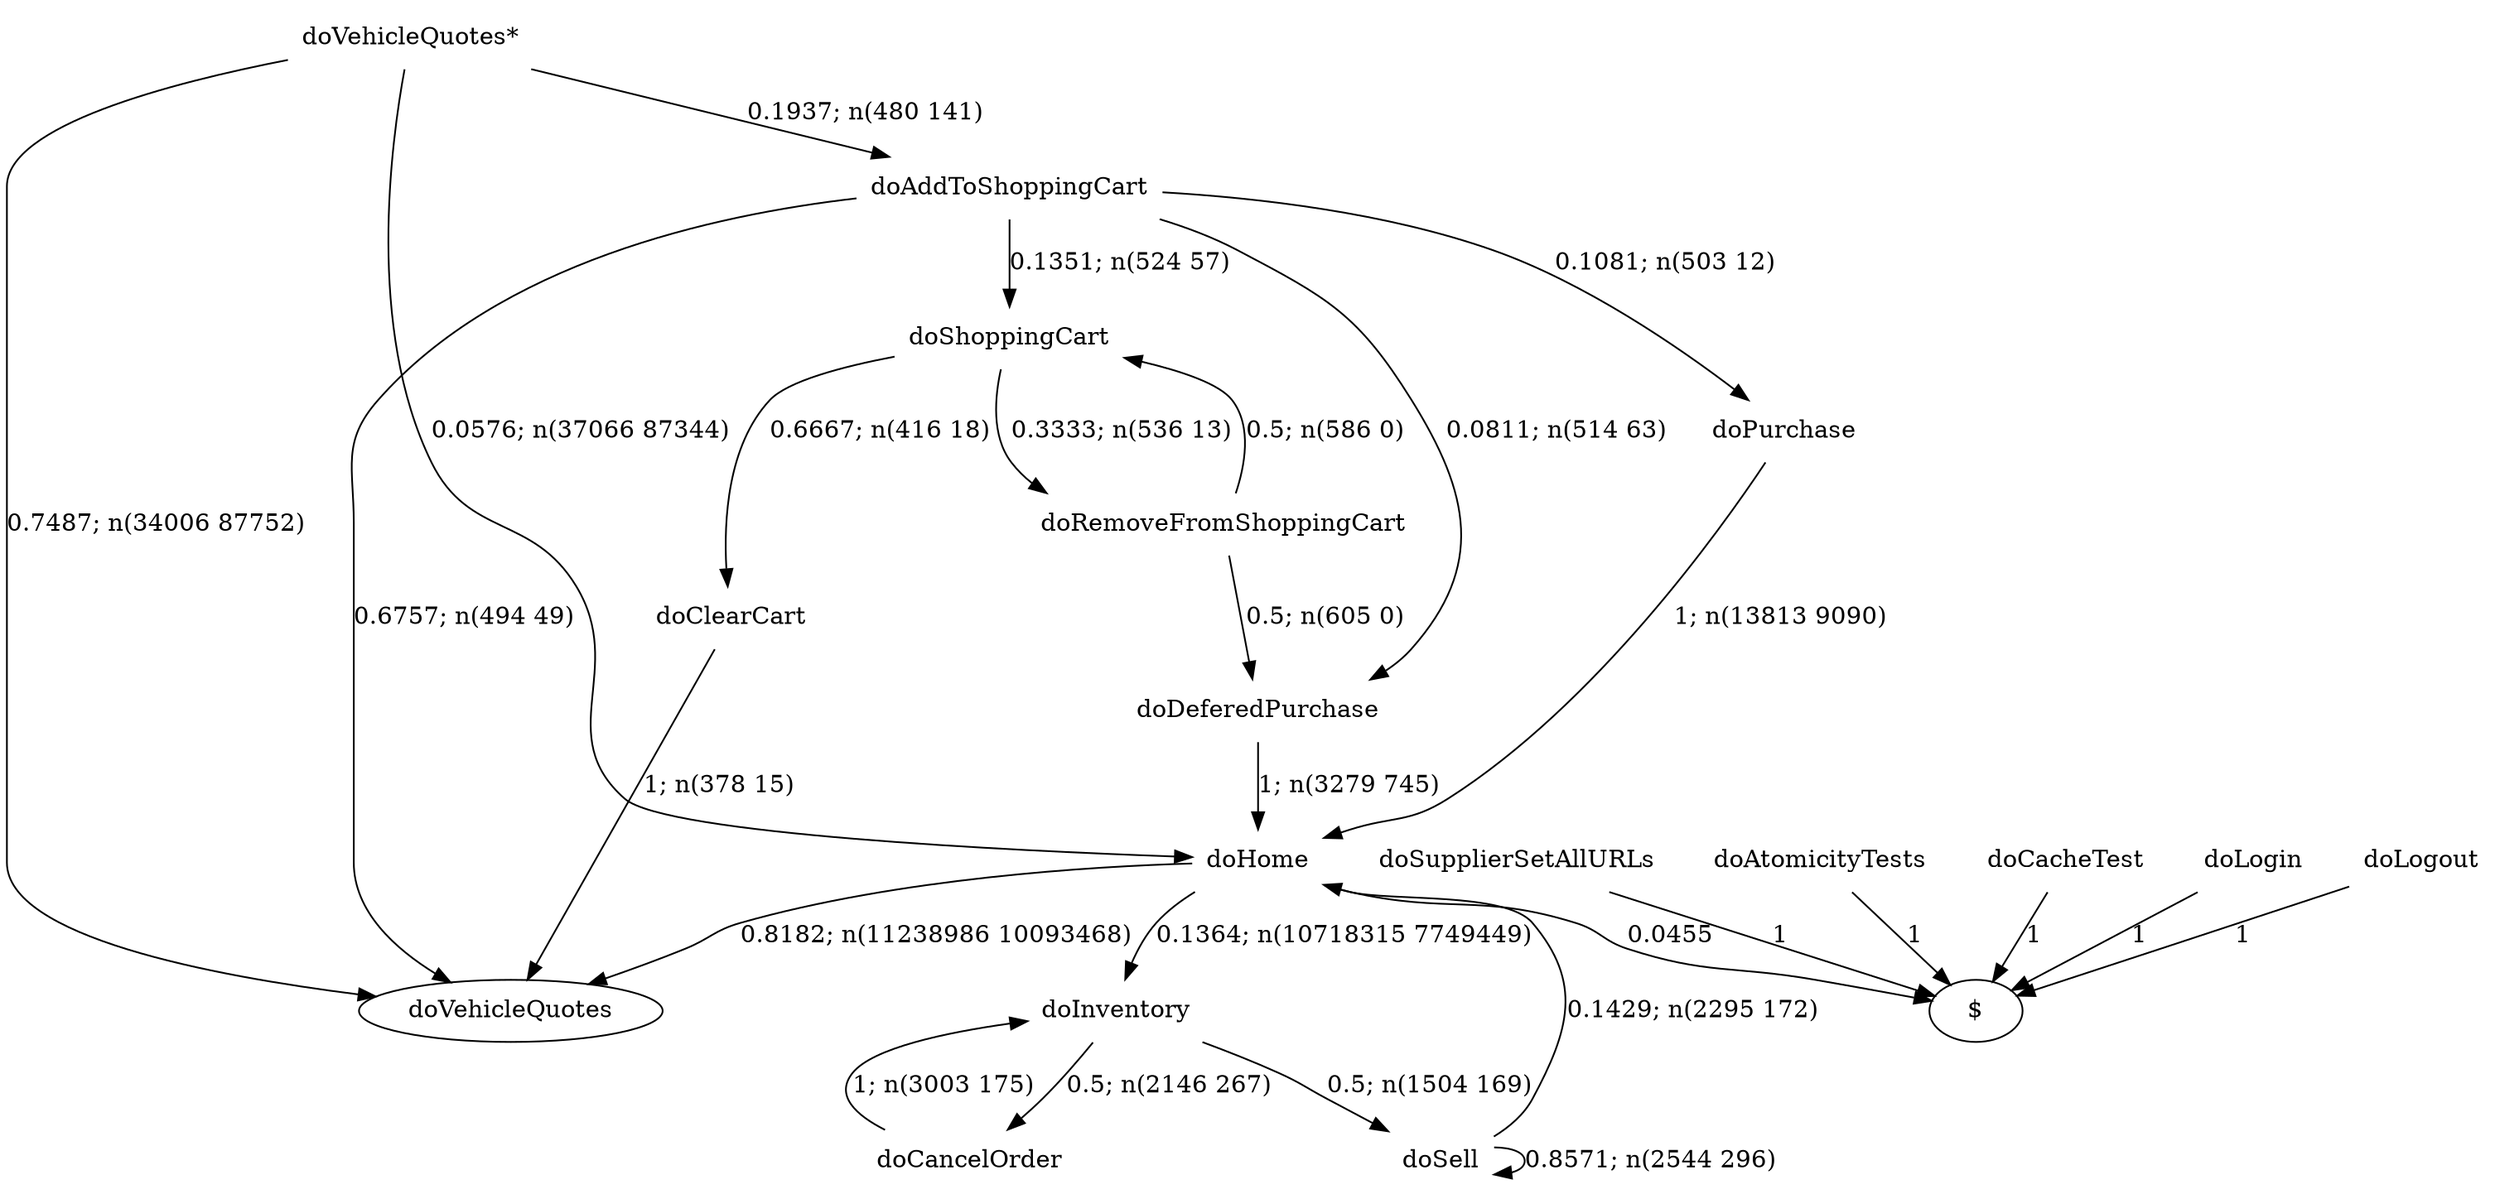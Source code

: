 digraph G {"doVehicleQuotes*" [label="doVehicleQuotes*",shape=none];"doSupplierSetAllURLs" [label="doSupplierSetAllURLs",shape=none];"doAtomicityTests" [label="doAtomicityTests",shape=none];"doCacheTest" [label="doCacheTest",shape=none];"doLogin" [label="doLogin",shape=none];"doAddToShoppingCart" [label="doAddToShoppingCart",shape=none];"doDeferedPurchase" [label="doDeferedPurchase",shape=none];"doHome" [label="doHome",shape=none];"doShoppingCart" [label="doShoppingCart",shape=none];"doClearCart" [label="doClearCart",shape=none];"doPurchase" [label="doPurchase",shape=none];"doInventory" [label="doInventory",shape=none];"doSell" [label="doSell",shape=none];"doLogout" [label="doLogout",shape=none];"doCancelOrder" [label="doCancelOrder",shape=none];"doRemoveFromShoppingCart" [label="doRemoveFromShoppingCart",shape=none];"doVehicleQuotes*"->"doVehicleQuotes" [style=solid,label="0.7487; n(34006 87752)"];"doVehicleQuotes*"->"doAddToShoppingCart" [style=solid,label="0.1937; n(480 141)"];"doVehicleQuotes*"->"doHome" [style=solid,label="0.0576; n(37066 87344)"];"doSupplierSetAllURLs"->"$" [style=solid,label="1"];"doAtomicityTests"->"$" [style=solid,label="1"];"doCacheTest"->"$" [style=solid,label="1"];"doLogin"->"$" [style=solid,label="1"];"doAddToShoppingCart"->"doVehicleQuotes" [style=solid,label="0.6757; n(494 49)"];"doAddToShoppingCart"->"doDeferedPurchase" [style=solid,label="0.0811; n(514 63)"];"doAddToShoppingCart"->"doShoppingCart" [style=solid,label="0.1351; n(524 57)"];"doAddToShoppingCart"->"doPurchase" [style=solid,label="0.1081; n(503 12)"];"doDeferedPurchase"->"doHome" [style=solid,label="1; n(3279 745)"];"doHome"->"doVehicleQuotes" [style=solid,label="0.8182; n(11238986 10093468)"];"doHome"->"doInventory" [style=solid,label="0.1364; n(10718315 7749449)"];"doHome"->"$" [style=solid,label="0.0455"];"doShoppingCart"->"doClearCart" [style=solid,label="0.6667; n(416 18)"];"doShoppingCart"->"doRemoveFromShoppingCart" [style=solid,label="0.3333; n(536 13)"];"doClearCart"->"doVehicleQuotes" [style=solid,label="1; n(378 15)"];"doPurchase"->"doHome" [style=solid,label="1; n(13813 9090)"];"doInventory"->"doSell" [style=solid,label="0.5; n(1504 169)"];"doInventory"->"doCancelOrder" [style=solid,label="0.5; n(2146 267)"];"doSell"->"doHome" [style=solid,label="0.1429; n(2295 172)"];"doSell"->"doSell" [style=solid,label="0.8571; n(2544 296)"];"doLogout"->"$" [style=solid,label="1"];"doCancelOrder"->"doInventory" [style=solid,label="1; n(3003 175)"];"doRemoveFromShoppingCart"->"doDeferedPurchase" [style=solid,label="0.5; n(605 0)"];"doRemoveFromShoppingCart"->"doShoppingCart" [style=solid,label="0.5; n(586 0)"];}